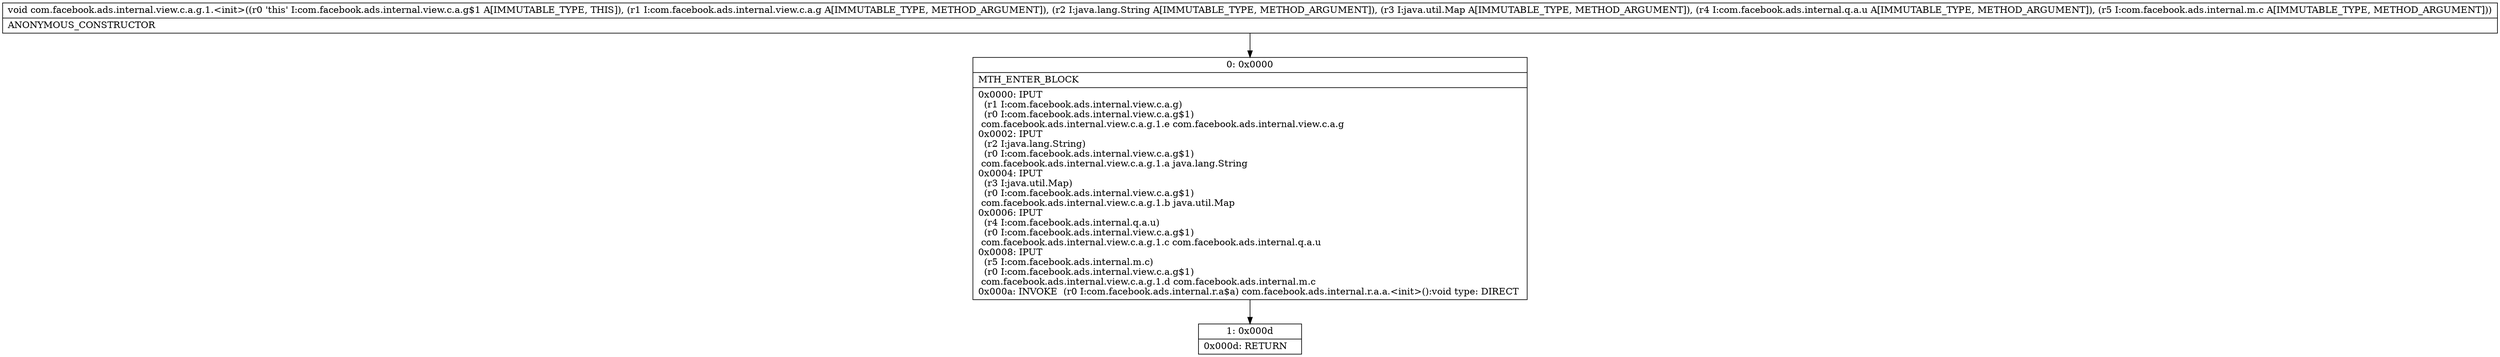 digraph "CFG forcom.facebook.ads.internal.view.c.a.g.1.\<init\>(Lcom\/facebook\/ads\/internal\/view\/c\/a\/g;Ljava\/lang\/String;Ljava\/util\/Map;Lcom\/facebook\/ads\/internal\/q\/a\/u;Lcom\/facebook\/ads\/internal\/m\/c;)V" {
Node_0 [shape=record,label="{0\:\ 0x0000|MTH_ENTER_BLOCK\l|0x0000: IPUT  \l  (r1 I:com.facebook.ads.internal.view.c.a.g)\l  (r0 I:com.facebook.ads.internal.view.c.a.g$1)\l com.facebook.ads.internal.view.c.a.g.1.e com.facebook.ads.internal.view.c.a.g \l0x0002: IPUT  \l  (r2 I:java.lang.String)\l  (r0 I:com.facebook.ads.internal.view.c.a.g$1)\l com.facebook.ads.internal.view.c.a.g.1.a java.lang.String \l0x0004: IPUT  \l  (r3 I:java.util.Map)\l  (r0 I:com.facebook.ads.internal.view.c.a.g$1)\l com.facebook.ads.internal.view.c.a.g.1.b java.util.Map \l0x0006: IPUT  \l  (r4 I:com.facebook.ads.internal.q.a.u)\l  (r0 I:com.facebook.ads.internal.view.c.a.g$1)\l com.facebook.ads.internal.view.c.a.g.1.c com.facebook.ads.internal.q.a.u \l0x0008: IPUT  \l  (r5 I:com.facebook.ads.internal.m.c)\l  (r0 I:com.facebook.ads.internal.view.c.a.g$1)\l com.facebook.ads.internal.view.c.a.g.1.d com.facebook.ads.internal.m.c \l0x000a: INVOKE  (r0 I:com.facebook.ads.internal.r.a$a) com.facebook.ads.internal.r.a.a.\<init\>():void type: DIRECT \l}"];
Node_1 [shape=record,label="{1\:\ 0x000d|0x000d: RETURN   \l}"];
MethodNode[shape=record,label="{void com.facebook.ads.internal.view.c.a.g.1.\<init\>((r0 'this' I:com.facebook.ads.internal.view.c.a.g$1 A[IMMUTABLE_TYPE, THIS]), (r1 I:com.facebook.ads.internal.view.c.a.g A[IMMUTABLE_TYPE, METHOD_ARGUMENT]), (r2 I:java.lang.String A[IMMUTABLE_TYPE, METHOD_ARGUMENT]), (r3 I:java.util.Map A[IMMUTABLE_TYPE, METHOD_ARGUMENT]), (r4 I:com.facebook.ads.internal.q.a.u A[IMMUTABLE_TYPE, METHOD_ARGUMENT]), (r5 I:com.facebook.ads.internal.m.c A[IMMUTABLE_TYPE, METHOD_ARGUMENT]))  | ANONYMOUS_CONSTRUCTOR\l}"];
MethodNode -> Node_0;
Node_0 -> Node_1;
}

